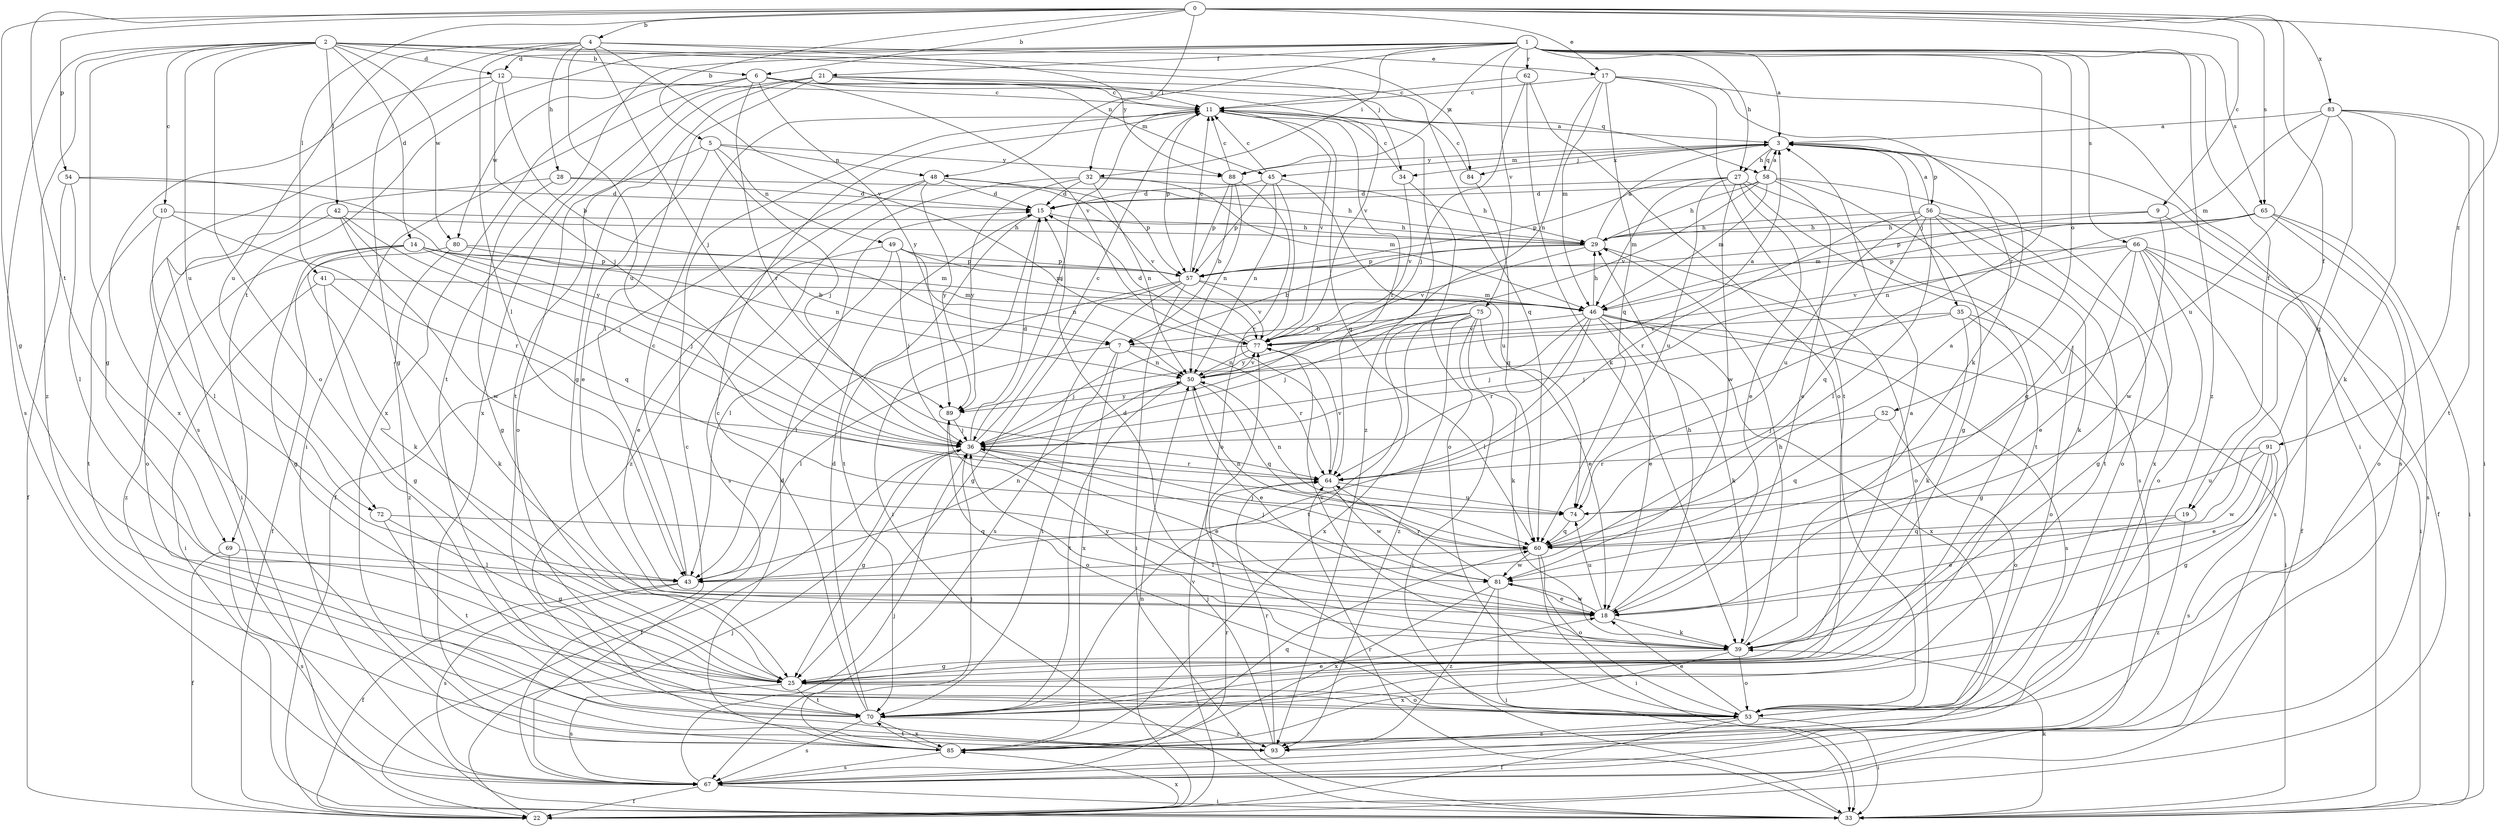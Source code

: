 strict digraph  {
0;
1;
2;
3;
4;
5;
6;
7;
9;
10;
11;
12;
14;
15;
17;
18;
19;
21;
22;
25;
27;
28;
29;
32;
33;
34;
35;
36;
39;
41;
42;
43;
45;
46;
48;
49;
50;
52;
53;
54;
56;
57;
58;
60;
62;
64;
65;
66;
67;
69;
70;
72;
74;
75;
77;
80;
81;
83;
84;
85;
88;
89;
91;
93;
0 -> 4  [label=b];
0 -> 5  [label=b];
0 -> 6  [label=b];
0 -> 9  [label=c];
0 -> 17  [label=e];
0 -> 19  [label=f];
0 -> 25  [label=g];
0 -> 32  [label=i];
0 -> 41  [label=l];
0 -> 54  [label=p];
0 -> 65  [label=s];
0 -> 69  [label=t];
0 -> 83  [label=x];
0 -> 91  [label=z];
1 -> 3  [label=a];
1 -> 12  [label=d];
1 -> 19  [label=f];
1 -> 21  [label=f];
1 -> 27  [label=h];
1 -> 32  [label=i];
1 -> 48  [label=n];
1 -> 52  [label=o];
1 -> 62  [label=r];
1 -> 64  [label=r];
1 -> 65  [label=s];
1 -> 66  [label=s];
1 -> 69  [label=t];
1 -> 70  [label=t];
1 -> 75  [label=v];
1 -> 88  [label=y];
1 -> 93  [label=z];
2 -> 6  [label=b];
2 -> 10  [label=c];
2 -> 12  [label=d];
2 -> 14  [label=d];
2 -> 25  [label=g];
2 -> 34  [label=j];
2 -> 42  [label=l];
2 -> 53  [label=o];
2 -> 67  [label=s];
2 -> 72  [label=u];
2 -> 80  [label=w];
2 -> 84  [label=x];
2 -> 93  [label=z];
3 -> 27  [label=h];
3 -> 34  [label=j];
3 -> 35  [label=j];
3 -> 45  [label=m];
3 -> 56  [label=p];
3 -> 58  [label=q];
3 -> 67  [label=s];
3 -> 84  [label=x];
3 -> 88  [label=y];
4 -> 17  [label=e];
4 -> 25  [label=g];
4 -> 28  [label=h];
4 -> 36  [label=j];
4 -> 43  [label=l];
4 -> 72  [label=u];
4 -> 74  [label=u];
4 -> 77  [label=v];
4 -> 88  [label=y];
5 -> 18  [label=e];
5 -> 36  [label=j];
5 -> 48  [label=n];
5 -> 49  [label=n];
5 -> 53  [label=o];
5 -> 88  [label=y];
6 -> 11  [label=c];
6 -> 33  [label=i];
6 -> 45  [label=m];
6 -> 58  [label=q];
6 -> 64  [label=r];
6 -> 77  [label=v];
6 -> 80  [label=w];
6 -> 85  [label=x];
6 -> 89  [label=y];
7 -> 43  [label=l];
7 -> 50  [label=n];
7 -> 64  [label=r];
7 -> 70  [label=t];
7 -> 85  [label=x];
9 -> 22  [label=f];
9 -> 29  [label=h];
9 -> 46  [label=m];
9 -> 81  [label=w];
10 -> 29  [label=h];
10 -> 43  [label=l];
10 -> 64  [label=r];
10 -> 70  [label=t];
11 -> 3  [label=a];
11 -> 36  [label=j];
11 -> 57  [label=p];
11 -> 60  [label=q];
11 -> 64  [label=r];
11 -> 77  [label=v];
11 -> 93  [label=z];
12 -> 7  [label=b];
12 -> 11  [label=c];
12 -> 36  [label=j];
12 -> 67  [label=s];
12 -> 85  [label=x];
14 -> 25  [label=g];
14 -> 36  [label=j];
14 -> 39  [label=k];
14 -> 46  [label=m];
14 -> 50  [label=n];
14 -> 57  [label=p];
14 -> 93  [label=z];
15 -> 29  [label=h];
15 -> 33  [label=i];
15 -> 70  [label=t];
17 -> 11  [label=c];
17 -> 33  [label=i];
17 -> 39  [label=k];
17 -> 46  [label=m];
17 -> 50  [label=n];
17 -> 60  [label=q];
17 -> 70  [label=t];
18 -> 15  [label=d];
18 -> 29  [label=h];
18 -> 39  [label=k];
18 -> 74  [label=u];
18 -> 81  [label=w];
19 -> 18  [label=e];
19 -> 60  [label=q];
19 -> 93  [label=z];
21 -> 11  [label=c];
21 -> 25  [label=g];
21 -> 43  [label=l];
21 -> 60  [label=q];
21 -> 70  [label=t];
21 -> 77  [label=v];
21 -> 85  [label=x];
22 -> 36  [label=j];
22 -> 50  [label=n];
22 -> 77  [label=v];
22 -> 85  [label=x];
25 -> 3  [label=a];
25 -> 53  [label=o];
25 -> 67  [label=s];
25 -> 70  [label=t];
27 -> 15  [label=d];
27 -> 18  [label=e];
27 -> 46  [label=m];
27 -> 57  [label=p];
27 -> 67  [label=s];
27 -> 70  [label=t];
27 -> 74  [label=u];
27 -> 81  [label=w];
28 -> 15  [label=d];
28 -> 25  [label=g];
28 -> 29  [label=h];
28 -> 33  [label=i];
29 -> 3  [label=a];
29 -> 7  [label=b];
29 -> 53  [label=o];
29 -> 57  [label=p];
29 -> 77  [label=v];
32 -> 15  [label=d];
32 -> 29  [label=h];
32 -> 46  [label=m];
32 -> 50  [label=n];
32 -> 67  [label=s];
32 -> 89  [label=y];
33 -> 39  [label=k];
33 -> 64  [label=r];
34 -> 11  [label=c];
34 -> 53  [label=o];
34 -> 77  [label=v];
35 -> 25  [label=g];
35 -> 36  [label=j];
35 -> 39  [label=k];
35 -> 53  [label=o];
35 -> 77  [label=v];
36 -> 11  [label=c];
36 -> 15  [label=d];
36 -> 18  [label=e];
36 -> 22  [label=f];
36 -> 25  [label=g];
36 -> 64  [label=r];
39 -> 25  [label=g];
39 -> 29  [label=h];
39 -> 53  [label=o];
39 -> 77  [label=v];
39 -> 85  [label=x];
39 -> 89  [label=y];
41 -> 25  [label=g];
41 -> 33  [label=i];
41 -> 39  [label=k];
41 -> 46  [label=m];
42 -> 29  [label=h];
42 -> 36  [label=j];
42 -> 53  [label=o];
42 -> 60  [label=q];
42 -> 81  [label=w];
43 -> 11  [label=c];
43 -> 22  [label=f];
43 -> 50  [label=n];
43 -> 67  [label=s];
45 -> 11  [label=c];
45 -> 15  [label=d];
45 -> 50  [label=n];
45 -> 53  [label=o];
45 -> 57  [label=p];
45 -> 74  [label=u];
46 -> 18  [label=e];
46 -> 29  [label=h];
46 -> 33  [label=i];
46 -> 36  [label=j];
46 -> 39  [label=k];
46 -> 43  [label=l];
46 -> 64  [label=r];
46 -> 67  [label=s];
46 -> 77  [label=v];
46 -> 85  [label=x];
48 -> 15  [label=d];
48 -> 22  [label=f];
48 -> 57  [label=p];
48 -> 77  [label=v];
48 -> 89  [label=y];
48 -> 93  [label=z];
49 -> 18  [label=e];
49 -> 36  [label=j];
49 -> 43  [label=l];
49 -> 46  [label=m];
49 -> 50  [label=n];
49 -> 57  [label=p];
50 -> 3  [label=a];
50 -> 18  [label=e];
50 -> 60  [label=q];
50 -> 70  [label=t];
50 -> 77  [label=v];
50 -> 89  [label=y];
52 -> 36  [label=j];
52 -> 53  [label=o];
52 -> 60  [label=q];
53 -> 18  [label=e];
53 -> 22  [label=f];
53 -> 33  [label=i];
53 -> 93  [label=z];
54 -> 15  [label=d];
54 -> 22  [label=f];
54 -> 43  [label=l];
54 -> 89  [label=y];
56 -> 3  [label=a];
56 -> 29  [label=h];
56 -> 39  [label=k];
56 -> 43  [label=l];
56 -> 53  [label=o];
56 -> 60  [label=q];
56 -> 64  [label=r];
56 -> 70  [label=t];
56 -> 74  [label=u];
57 -> 11  [label=c];
57 -> 25  [label=g];
57 -> 33  [label=i];
57 -> 43  [label=l];
57 -> 46  [label=m];
57 -> 67  [label=s];
57 -> 77  [label=v];
58 -> 3  [label=a];
58 -> 15  [label=d];
58 -> 18  [label=e];
58 -> 25  [label=g];
58 -> 29  [label=h];
58 -> 46  [label=m];
58 -> 77  [label=v];
58 -> 85  [label=x];
60 -> 3  [label=a];
60 -> 33  [label=i];
60 -> 36  [label=j];
60 -> 43  [label=l];
60 -> 50  [label=n];
60 -> 53  [label=o];
60 -> 81  [label=w];
62 -> 11  [label=c];
62 -> 36  [label=j];
62 -> 39  [label=k];
62 -> 53  [label=o];
64 -> 74  [label=u];
64 -> 77  [label=v];
64 -> 81  [label=w];
65 -> 29  [label=h];
65 -> 33  [label=i];
65 -> 50  [label=n];
65 -> 53  [label=o];
65 -> 57  [label=p];
65 -> 67  [label=s];
66 -> 18  [label=e];
66 -> 22  [label=f];
66 -> 25  [label=g];
66 -> 33  [label=i];
66 -> 53  [label=o];
66 -> 57  [label=p];
66 -> 60  [label=q];
66 -> 67  [label=s];
66 -> 77  [label=v];
67 -> 11  [label=c];
67 -> 22  [label=f];
67 -> 33  [label=i];
67 -> 36  [label=j];
67 -> 64  [label=r];
69 -> 22  [label=f];
69 -> 43  [label=l];
69 -> 67  [label=s];
70 -> 11  [label=c];
70 -> 15  [label=d];
70 -> 18  [label=e];
70 -> 67  [label=s];
70 -> 85  [label=x];
70 -> 93  [label=z];
72 -> 25  [label=g];
72 -> 60  [label=q];
72 -> 70  [label=t];
74 -> 50  [label=n];
74 -> 60  [label=q];
75 -> 7  [label=b];
75 -> 18  [label=e];
75 -> 33  [label=i];
75 -> 36  [label=j];
75 -> 39  [label=k];
75 -> 70  [label=t];
75 -> 85  [label=x];
75 -> 89  [label=y];
75 -> 93  [label=z];
77 -> 15  [label=d];
77 -> 36  [label=j];
77 -> 50  [label=n];
80 -> 7  [label=b];
80 -> 22  [label=f];
80 -> 57  [label=p];
80 -> 93  [label=z];
81 -> 18  [label=e];
81 -> 33  [label=i];
81 -> 36  [label=j];
81 -> 64  [label=r];
81 -> 85  [label=x];
81 -> 93  [label=z];
83 -> 3  [label=a];
83 -> 33  [label=i];
83 -> 39  [label=k];
83 -> 46  [label=m];
83 -> 60  [label=q];
83 -> 70  [label=t];
83 -> 74  [label=u];
84 -> 11  [label=c];
84 -> 60  [label=q];
85 -> 15  [label=d];
85 -> 36  [label=j];
85 -> 60  [label=q];
85 -> 67  [label=s];
85 -> 70  [label=t];
88 -> 7  [label=b];
88 -> 11  [label=c];
88 -> 50  [label=n];
88 -> 57  [label=p];
88 -> 64  [label=r];
89 -> 36  [label=j];
89 -> 53  [label=o];
91 -> 18  [label=e];
91 -> 25  [label=g];
91 -> 64  [label=r];
91 -> 67  [label=s];
91 -> 74  [label=u];
91 -> 81  [label=w];
93 -> 36  [label=j];
93 -> 64  [label=r];
}
